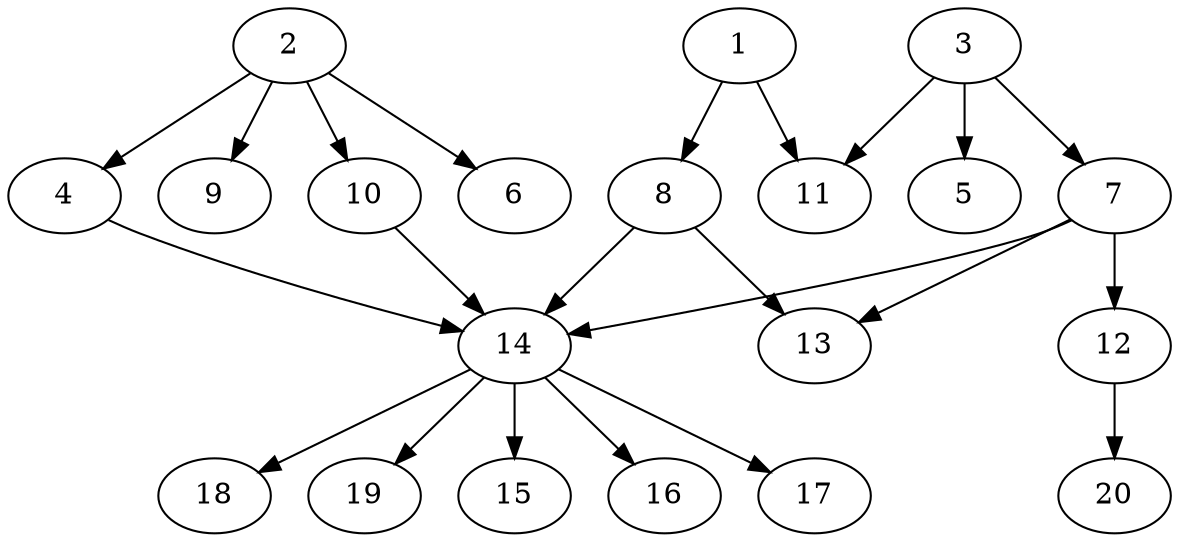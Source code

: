 // DAG automatically generated by daggen at Wed Jul 24 22:02:40 2019
// ./daggen --dot -n 20 --ccr 0.4 --fat 0.6 --regular 0.5 --density 0.5 --mindata 5242880 --maxdata 52428800 
digraph G {
  1 [size="83568640", alpha="0.07", expect_size="33427456"] 
  1 -> 8 [size ="33427456"]
  1 -> 11 [size ="33427456"]
  2 [size="115860480", alpha="0.09", expect_size="46344192"] 
  2 -> 4 [size ="46344192"]
  2 -> 6 [size ="46344192"]
  2 -> 9 [size ="46344192"]
  2 -> 10 [size ="46344192"]
  3 [size="128527360", alpha="0.00", expect_size="51410944"] 
  3 -> 5 [size ="51410944"]
  3 -> 7 [size ="51410944"]
  3 -> 11 [size ="51410944"]
  4 [size="89881600", alpha="0.10", expect_size="35952640"] 
  4 -> 14 [size ="35952640"]
  5 [size="80084480", alpha="0.09", expect_size="32033792"] 
  6 [size="17804800", alpha="0.15", expect_size="7121920"] 
  7 [size="68700160", alpha="0.01", expect_size="27480064"] 
  7 -> 12 [size ="27480064"]
  7 -> 13 [size ="27480064"]
  7 -> 14 [size ="27480064"]
  8 [size="118333440", alpha="0.18", expect_size="47333376"] 
  8 -> 13 [size ="47333376"]
  8 -> 14 [size ="47333376"]
  9 [size="95290880", alpha="0.19", expect_size="38116352"] 
  10 [size="108892160", alpha="0.02", expect_size="43556864"] 
  10 -> 14 [size ="43556864"]
  11 [size="100408320", alpha="0.03", expect_size="40163328"] 
  12 [size="25361920", alpha="0.15", expect_size="10144768"] 
  12 -> 20 [size ="10144768"]
  13 [size="77527040", alpha="0.11", expect_size="31010816"] 
  14 [size="78264320", alpha="0.16", expect_size="31305728"] 
  14 -> 15 [size ="31305728"]
  14 -> 16 [size ="31305728"]
  14 -> 17 [size ="31305728"]
  14 -> 18 [size ="31305728"]
  14 -> 19 [size ="31305728"]
  15 [size="17914880", alpha="0.09", expect_size="7165952"] 
  16 [size="69829120", alpha="0.05", expect_size="27931648"] 
  17 [size="38205440", alpha="0.10", expect_size="15282176"] 
  18 [size="46389760", alpha="0.10", expect_size="18555904"] 
  19 [size="31941120", alpha="0.09", expect_size="12776448"] 
  20 [size="25510400", alpha="0.06", expect_size="10204160"] 
}
